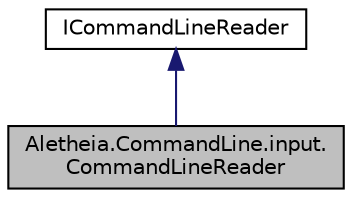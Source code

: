digraph "Aletheia.CommandLine.input.CommandLineReader"
{
  edge [fontname="Helvetica",fontsize="10",labelfontname="Helvetica",labelfontsize="10"];
  node [fontname="Helvetica",fontsize="10",shape=record];
  Node2 [label="Aletheia.CommandLine.input.\lCommandLineReader",height=0.2,width=0.4,color="black", fillcolor="grey75", style="filled", fontcolor="black"];
  Node3 -> Node2 [dir="back",color="midnightblue",fontsize="10",style="solid",fontname="Helvetica"];
  Node3 [label="ICommandLineReader",height=0.2,width=0.4,color="black", fillcolor="white", style="filled",URL="$interface_aletheia_1_1_command_line_1_1input_1_1_i_command_line_reader.html"];
}

